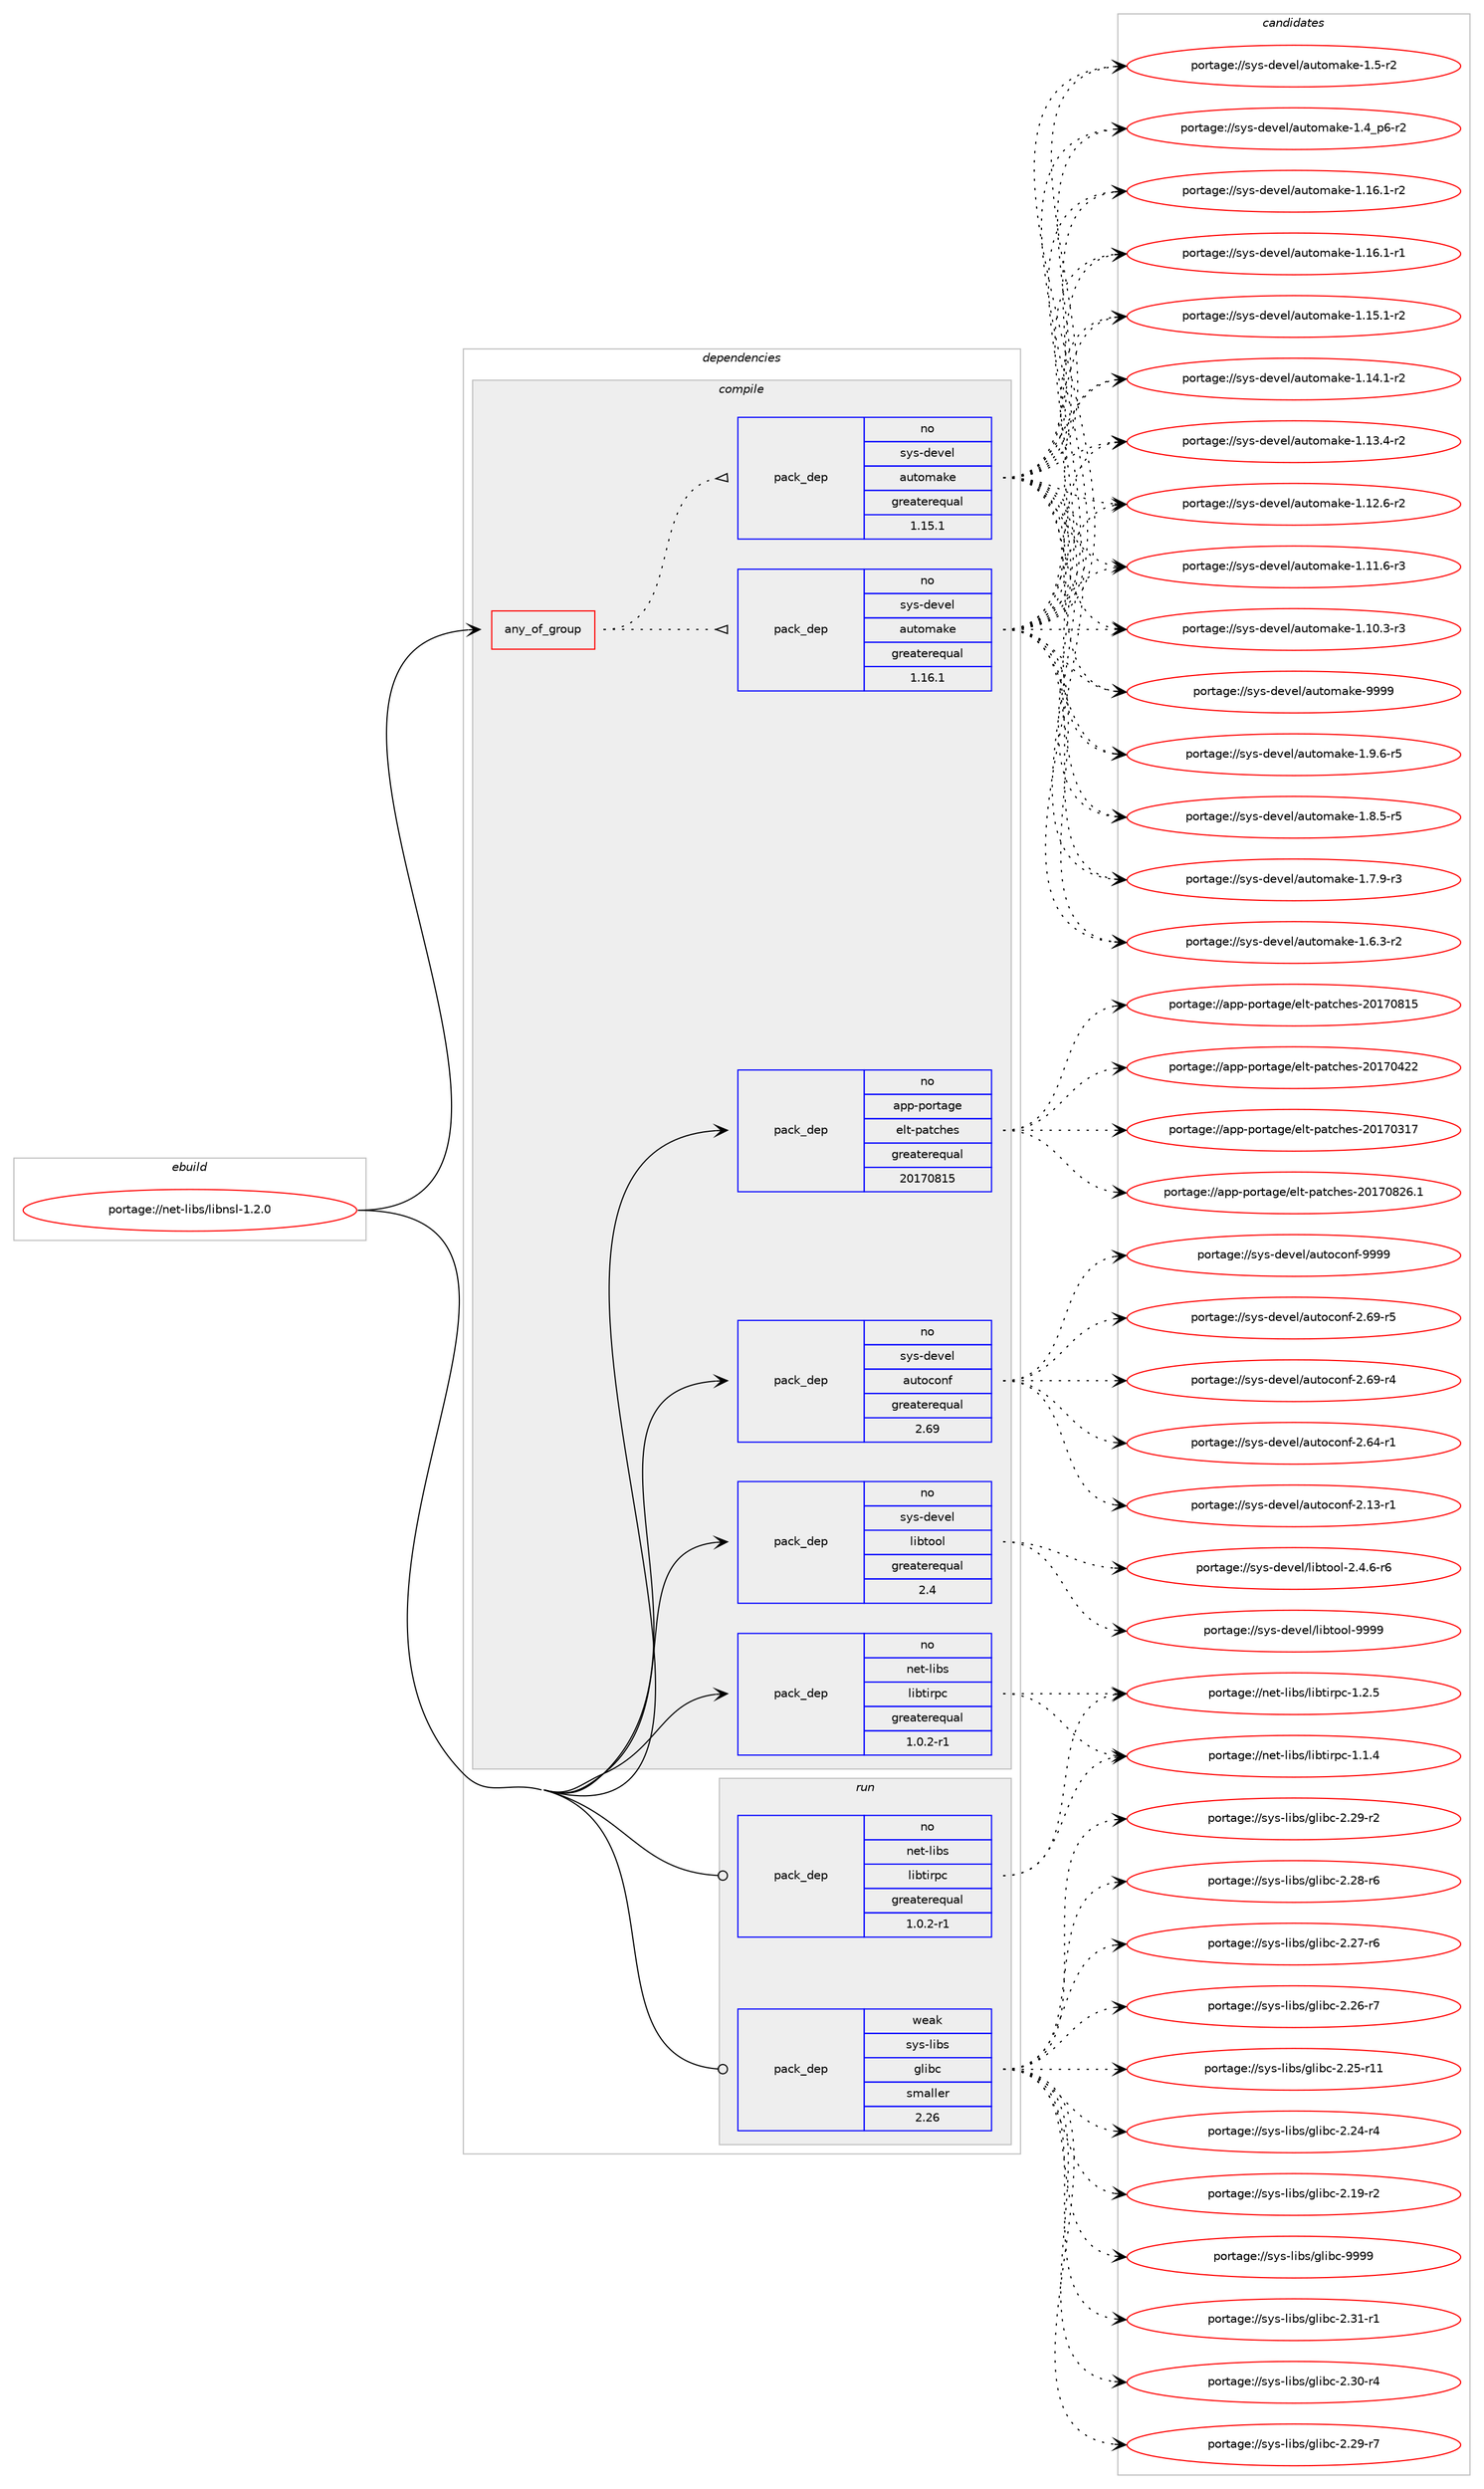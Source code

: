 digraph prolog {

# *************
# Graph options
# *************

newrank=true;
concentrate=true;
compound=true;
graph [rankdir=LR,fontname=Helvetica,fontsize=10,ranksep=1.5];#, ranksep=2.5, nodesep=0.2];
edge  [arrowhead=vee];
node  [fontname=Helvetica,fontsize=10];

# **********
# The ebuild
# **********

subgraph cluster_leftcol {
color=gray;
rank=same;
label=<<i>ebuild</i>>;
id [label="portage://net-libs/libnsl-1.2.0", color=red, width=4, href="../net-libs/libnsl-1.2.0.svg"];
}

# ****************
# The dependencies
# ****************

subgraph cluster_midcol {
color=gray;
label=<<i>dependencies</i>>;
subgraph cluster_compile {
fillcolor="#eeeeee";
style=filled;
label=<<i>compile</i>>;
subgraph any1168 {
dependency59084 [label=<<TABLE BORDER="0" CELLBORDER="1" CELLSPACING="0" CELLPADDING="4"><TR><TD CELLPADDING="10">any_of_group</TD></TR></TABLE>>, shape=none, color=red];subgraph pack46083 {
dependency59085 [label=<<TABLE BORDER="0" CELLBORDER="1" CELLSPACING="0" CELLPADDING="4" WIDTH="220"><TR><TD ROWSPAN="6" CELLPADDING="30">pack_dep</TD></TR><TR><TD WIDTH="110">no</TD></TR><TR><TD>sys-devel</TD></TR><TR><TD>automake</TD></TR><TR><TD>greaterequal</TD></TR><TR><TD>1.16.1</TD></TR></TABLE>>, shape=none, color=blue];
}
dependency59084:e -> dependency59085:w [weight=20,style="dotted",arrowhead="oinv"];
subgraph pack46084 {
dependency59086 [label=<<TABLE BORDER="0" CELLBORDER="1" CELLSPACING="0" CELLPADDING="4" WIDTH="220"><TR><TD ROWSPAN="6" CELLPADDING="30">pack_dep</TD></TR><TR><TD WIDTH="110">no</TD></TR><TR><TD>sys-devel</TD></TR><TR><TD>automake</TD></TR><TR><TD>greaterequal</TD></TR><TR><TD>1.15.1</TD></TR></TABLE>>, shape=none, color=blue];
}
dependency59084:e -> dependency59086:w [weight=20,style="dotted",arrowhead="oinv"];
}
id:e -> dependency59084:w [weight=20,style="solid",arrowhead="vee"];
subgraph pack46085 {
dependency59087 [label=<<TABLE BORDER="0" CELLBORDER="1" CELLSPACING="0" CELLPADDING="4" WIDTH="220"><TR><TD ROWSPAN="6" CELLPADDING="30">pack_dep</TD></TR><TR><TD WIDTH="110">no</TD></TR><TR><TD>app-portage</TD></TR><TR><TD>elt-patches</TD></TR><TR><TD>greaterequal</TD></TR><TR><TD>20170815</TD></TR></TABLE>>, shape=none, color=blue];
}
id:e -> dependency59087:w [weight=20,style="solid",arrowhead="vee"];
subgraph pack46086 {
dependency59088 [label=<<TABLE BORDER="0" CELLBORDER="1" CELLSPACING="0" CELLPADDING="4" WIDTH="220"><TR><TD ROWSPAN="6" CELLPADDING="30">pack_dep</TD></TR><TR><TD WIDTH="110">no</TD></TR><TR><TD>net-libs</TD></TR><TR><TD>libtirpc</TD></TR><TR><TD>greaterequal</TD></TR><TR><TD>1.0.2-r1</TD></TR></TABLE>>, shape=none, color=blue];
}
id:e -> dependency59088:w [weight=20,style="solid",arrowhead="vee"];
subgraph pack46087 {
dependency59089 [label=<<TABLE BORDER="0" CELLBORDER="1" CELLSPACING="0" CELLPADDING="4" WIDTH="220"><TR><TD ROWSPAN="6" CELLPADDING="30">pack_dep</TD></TR><TR><TD WIDTH="110">no</TD></TR><TR><TD>sys-devel</TD></TR><TR><TD>autoconf</TD></TR><TR><TD>greaterequal</TD></TR><TR><TD>2.69</TD></TR></TABLE>>, shape=none, color=blue];
}
id:e -> dependency59089:w [weight=20,style="solid",arrowhead="vee"];
subgraph pack46088 {
dependency59090 [label=<<TABLE BORDER="0" CELLBORDER="1" CELLSPACING="0" CELLPADDING="4" WIDTH="220"><TR><TD ROWSPAN="6" CELLPADDING="30">pack_dep</TD></TR><TR><TD WIDTH="110">no</TD></TR><TR><TD>sys-devel</TD></TR><TR><TD>libtool</TD></TR><TR><TD>greaterequal</TD></TR><TR><TD>2.4</TD></TR></TABLE>>, shape=none, color=blue];
}
id:e -> dependency59090:w [weight=20,style="solid",arrowhead="vee"];
}
subgraph cluster_compileandrun {
fillcolor="#eeeeee";
style=filled;
label=<<i>compile and run</i>>;
}
subgraph cluster_run {
fillcolor="#eeeeee";
style=filled;
label=<<i>run</i>>;
subgraph pack46089 {
dependency59091 [label=<<TABLE BORDER="0" CELLBORDER="1" CELLSPACING="0" CELLPADDING="4" WIDTH="220"><TR><TD ROWSPAN="6" CELLPADDING="30">pack_dep</TD></TR><TR><TD WIDTH="110">no</TD></TR><TR><TD>net-libs</TD></TR><TR><TD>libtirpc</TD></TR><TR><TD>greaterequal</TD></TR><TR><TD>1.0.2-r1</TD></TR></TABLE>>, shape=none, color=blue];
}
id:e -> dependency59091:w [weight=20,style="solid",arrowhead="odot"];
subgraph pack46090 {
dependency59092 [label=<<TABLE BORDER="0" CELLBORDER="1" CELLSPACING="0" CELLPADDING="4" WIDTH="220"><TR><TD ROWSPAN="6" CELLPADDING="30">pack_dep</TD></TR><TR><TD WIDTH="110">weak</TD></TR><TR><TD>sys-libs</TD></TR><TR><TD>glibc</TD></TR><TR><TD>smaller</TD></TR><TR><TD>2.26</TD></TR></TABLE>>, shape=none, color=blue];
}
id:e -> dependency59092:w [weight=20,style="solid",arrowhead="odot"];
}
}

# **************
# The candidates
# **************

subgraph cluster_choices {
rank=same;
color=gray;
label=<<i>candidates</i>>;

subgraph choice46083 {
color=black;
nodesep=1;
choice115121115451001011181011084797117116111109971071014557575757 [label="portage://sys-devel/automake-9999", color=red, width=4,href="../sys-devel/automake-9999.svg"];
choice115121115451001011181011084797117116111109971071014549465746544511453 [label="portage://sys-devel/automake-1.9.6-r5", color=red, width=4,href="../sys-devel/automake-1.9.6-r5.svg"];
choice115121115451001011181011084797117116111109971071014549465646534511453 [label="portage://sys-devel/automake-1.8.5-r5", color=red, width=4,href="../sys-devel/automake-1.8.5-r5.svg"];
choice115121115451001011181011084797117116111109971071014549465546574511451 [label="portage://sys-devel/automake-1.7.9-r3", color=red, width=4,href="../sys-devel/automake-1.7.9-r3.svg"];
choice115121115451001011181011084797117116111109971071014549465446514511450 [label="portage://sys-devel/automake-1.6.3-r2", color=red, width=4,href="../sys-devel/automake-1.6.3-r2.svg"];
choice11512111545100101118101108479711711611110997107101454946534511450 [label="portage://sys-devel/automake-1.5-r2", color=red, width=4,href="../sys-devel/automake-1.5-r2.svg"];
choice115121115451001011181011084797117116111109971071014549465295112544511450 [label="portage://sys-devel/automake-1.4_p6-r2", color=red, width=4,href="../sys-devel/automake-1.4_p6-r2.svg"];
choice11512111545100101118101108479711711611110997107101454946495446494511450 [label="portage://sys-devel/automake-1.16.1-r2", color=red, width=4,href="../sys-devel/automake-1.16.1-r2.svg"];
choice11512111545100101118101108479711711611110997107101454946495446494511449 [label="portage://sys-devel/automake-1.16.1-r1", color=red, width=4,href="../sys-devel/automake-1.16.1-r1.svg"];
choice11512111545100101118101108479711711611110997107101454946495346494511450 [label="portage://sys-devel/automake-1.15.1-r2", color=red, width=4,href="../sys-devel/automake-1.15.1-r2.svg"];
choice11512111545100101118101108479711711611110997107101454946495246494511450 [label="portage://sys-devel/automake-1.14.1-r2", color=red, width=4,href="../sys-devel/automake-1.14.1-r2.svg"];
choice11512111545100101118101108479711711611110997107101454946495146524511450 [label="portage://sys-devel/automake-1.13.4-r2", color=red, width=4,href="../sys-devel/automake-1.13.4-r2.svg"];
choice11512111545100101118101108479711711611110997107101454946495046544511450 [label="portage://sys-devel/automake-1.12.6-r2", color=red, width=4,href="../sys-devel/automake-1.12.6-r2.svg"];
choice11512111545100101118101108479711711611110997107101454946494946544511451 [label="portage://sys-devel/automake-1.11.6-r3", color=red, width=4,href="../sys-devel/automake-1.11.6-r3.svg"];
choice11512111545100101118101108479711711611110997107101454946494846514511451 [label="portage://sys-devel/automake-1.10.3-r3", color=red, width=4,href="../sys-devel/automake-1.10.3-r3.svg"];
dependency59085:e -> choice115121115451001011181011084797117116111109971071014557575757:w [style=dotted,weight="100"];
dependency59085:e -> choice115121115451001011181011084797117116111109971071014549465746544511453:w [style=dotted,weight="100"];
dependency59085:e -> choice115121115451001011181011084797117116111109971071014549465646534511453:w [style=dotted,weight="100"];
dependency59085:e -> choice115121115451001011181011084797117116111109971071014549465546574511451:w [style=dotted,weight="100"];
dependency59085:e -> choice115121115451001011181011084797117116111109971071014549465446514511450:w [style=dotted,weight="100"];
dependency59085:e -> choice11512111545100101118101108479711711611110997107101454946534511450:w [style=dotted,weight="100"];
dependency59085:e -> choice115121115451001011181011084797117116111109971071014549465295112544511450:w [style=dotted,weight="100"];
dependency59085:e -> choice11512111545100101118101108479711711611110997107101454946495446494511450:w [style=dotted,weight="100"];
dependency59085:e -> choice11512111545100101118101108479711711611110997107101454946495446494511449:w [style=dotted,weight="100"];
dependency59085:e -> choice11512111545100101118101108479711711611110997107101454946495346494511450:w [style=dotted,weight="100"];
dependency59085:e -> choice11512111545100101118101108479711711611110997107101454946495246494511450:w [style=dotted,weight="100"];
dependency59085:e -> choice11512111545100101118101108479711711611110997107101454946495146524511450:w [style=dotted,weight="100"];
dependency59085:e -> choice11512111545100101118101108479711711611110997107101454946495046544511450:w [style=dotted,weight="100"];
dependency59085:e -> choice11512111545100101118101108479711711611110997107101454946494946544511451:w [style=dotted,weight="100"];
dependency59085:e -> choice11512111545100101118101108479711711611110997107101454946494846514511451:w [style=dotted,weight="100"];
}
subgraph choice46084 {
color=black;
nodesep=1;
choice115121115451001011181011084797117116111109971071014557575757 [label="portage://sys-devel/automake-9999", color=red, width=4,href="../sys-devel/automake-9999.svg"];
choice115121115451001011181011084797117116111109971071014549465746544511453 [label="portage://sys-devel/automake-1.9.6-r5", color=red, width=4,href="../sys-devel/automake-1.9.6-r5.svg"];
choice115121115451001011181011084797117116111109971071014549465646534511453 [label="portage://sys-devel/automake-1.8.5-r5", color=red, width=4,href="../sys-devel/automake-1.8.5-r5.svg"];
choice115121115451001011181011084797117116111109971071014549465546574511451 [label="portage://sys-devel/automake-1.7.9-r3", color=red, width=4,href="../sys-devel/automake-1.7.9-r3.svg"];
choice115121115451001011181011084797117116111109971071014549465446514511450 [label="portage://sys-devel/automake-1.6.3-r2", color=red, width=4,href="../sys-devel/automake-1.6.3-r2.svg"];
choice11512111545100101118101108479711711611110997107101454946534511450 [label="portage://sys-devel/automake-1.5-r2", color=red, width=4,href="../sys-devel/automake-1.5-r2.svg"];
choice115121115451001011181011084797117116111109971071014549465295112544511450 [label="portage://sys-devel/automake-1.4_p6-r2", color=red, width=4,href="../sys-devel/automake-1.4_p6-r2.svg"];
choice11512111545100101118101108479711711611110997107101454946495446494511450 [label="portage://sys-devel/automake-1.16.1-r2", color=red, width=4,href="../sys-devel/automake-1.16.1-r2.svg"];
choice11512111545100101118101108479711711611110997107101454946495446494511449 [label="portage://sys-devel/automake-1.16.1-r1", color=red, width=4,href="../sys-devel/automake-1.16.1-r1.svg"];
choice11512111545100101118101108479711711611110997107101454946495346494511450 [label="portage://sys-devel/automake-1.15.1-r2", color=red, width=4,href="../sys-devel/automake-1.15.1-r2.svg"];
choice11512111545100101118101108479711711611110997107101454946495246494511450 [label="portage://sys-devel/automake-1.14.1-r2", color=red, width=4,href="../sys-devel/automake-1.14.1-r2.svg"];
choice11512111545100101118101108479711711611110997107101454946495146524511450 [label="portage://sys-devel/automake-1.13.4-r2", color=red, width=4,href="../sys-devel/automake-1.13.4-r2.svg"];
choice11512111545100101118101108479711711611110997107101454946495046544511450 [label="portage://sys-devel/automake-1.12.6-r2", color=red, width=4,href="../sys-devel/automake-1.12.6-r2.svg"];
choice11512111545100101118101108479711711611110997107101454946494946544511451 [label="portage://sys-devel/automake-1.11.6-r3", color=red, width=4,href="../sys-devel/automake-1.11.6-r3.svg"];
choice11512111545100101118101108479711711611110997107101454946494846514511451 [label="portage://sys-devel/automake-1.10.3-r3", color=red, width=4,href="../sys-devel/automake-1.10.3-r3.svg"];
dependency59086:e -> choice115121115451001011181011084797117116111109971071014557575757:w [style=dotted,weight="100"];
dependency59086:e -> choice115121115451001011181011084797117116111109971071014549465746544511453:w [style=dotted,weight="100"];
dependency59086:e -> choice115121115451001011181011084797117116111109971071014549465646534511453:w [style=dotted,weight="100"];
dependency59086:e -> choice115121115451001011181011084797117116111109971071014549465546574511451:w [style=dotted,weight="100"];
dependency59086:e -> choice115121115451001011181011084797117116111109971071014549465446514511450:w [style=dotted,weight="100"];
dependency59086:e -> choice11512111545100101118101108479711711611110997107101454946534511450:w [style=dotted,weight="100"];
dependency59086:e -> choice115121115451001011181011084797117116111109971071014549465295112544511450:w [style=dotted,weight="100"];
dependency59086:e -> choice11512111545100101118101108479711711611110997107101454946495446494511450:w [style=dotted,weight="100"];
dependency59086:e -> choice11512111545100101118101108479711711611110997107101454946495446494511449:w [style=dotted,weight="100"];
dependency59086:e -> choice11512111545100101118101108479711711611110997107101454946495346494511450:w [style=dotted,weight="100"];
dependency59086:e -> choice11512111545100101118101108479711711611110997107101454946495246494511450:w [style=dotted,weight="100"];
dependency59086:e -> choice11512111545100101118101108479711711611110997107101454946495146524511450:w [style=dotted,weight="100"];
dependency59086:e -> choice11512111545100101118101108479711711611110997107101454946495046544511450:w [style=dotted,weight="100"];
dependency59086:e -> choice11512111545100101118101108479711711611110997107101454946494946544511451:w [style=dotted,weight="100"];
dependency59086:e -> choice11512111545100101118101108479711711611110997107101454946494846514511451:w [style=dotted,weight="100"];
}
subgraph choice46085 {
color=black;
nodesep=1;
choice971121124511211111411697103101471011081164511297116991041011154550484955485650544649 [label="portage://app-portage/elt-patches-20170826.1", color=red, width=4,href="../app-portage/elt-patches-20170826.1.svg"];
choice97112112451121111141169710310147101108116451129711699104101115455048495548564953 [label="portage://app-portage/elt-patches-20170815", color=red, width=4,href="../app-portage/elt-patches-20170815.svg"];
choice97112112451121111141169710310147101108116451129711699104101115455048495548525050 [label="portage://app-portage/elt-patches-20170422", color=red, width=4,href="../app-portage/elt-patches-20170422.svg"];
choice97112112451121111141169710310147101108116451129711699104101115455048495548514955 [label="portage://app-portage/elt-patches-20170317", color=red, width=4,href="../app-portage/elt-patches-20170317.svg"];
dependency59087:e -> choice971121124511211111411697103101471011081164511297116991041011154550484955485650544649:w [style=dotted,weight="100"];
dependency59087:e -> choice97112112451121111141169710310147101108116451129711699104101115455048495548564953:w [style=dotted,weight="100"];
dependency59087:e -> choice97112112451121111141169710310147101108116451129711699104101115455048495548525050:w [style=dotted,weight="100"];
dependency59087:e -> choice97112112451121111141169710310147101108116451129711699104101115455048495548514955:w [style=dotted,weight="100"];
}
subgraph choice46086 {
color=black;
nodesep=1;
choice1101011164510810598115471081059811610511411299454946504653 [label="portage://net-libs/libtirpc-1.2.5", color=red, width=4,href="../net-libs/libtirpc-1.2.5.svg"];
choice1101011164510810598115471081059811610511411299454946494652 [label="portage://net-libs/libtirpc-1.1.4", color=red, width=4,href="../net-libs/libtirpc-1.1.4.svg"];
dependency59088:e -> choice1101011164510810598115471081059811610511411299454946504653:w [style=dotted,weight="100"];
dependency59088:e -> choice1101011164510810598115471081059811610511411299454946494652:w [style=dotted,weight="100"];
}
subgraph choice46087 {
color=black;
nodesep=1;
choice115121115451001011181011084797117116111991111101024557575757 [label="portage://sys-devel/autoconf-9999", color=red, width=4,href="../sys-devel/autoconf-9999.svg"];
choice1151211154510010111810110847971171161119911111010245504654574511453 [label="portage://sys-devel/autoconf-2.69-r5", color=red, width=4,href="../sys-devel/autoconf-2.69-r5.svg"];
choice1151211154510010111810110847971171161119911111010245504654574511452 [label="portage://sys-devel/autoconf-2.69-r4", color=red, width=4,href="../sys-devel/autoconf-2.69-r4.svg"];
choice1151211154510010111810110847971171161119911111010245504654524511449 [label="portage://sys-devel/autoconf-2.64-r1", color=red, width=4,href="../sys-devel/autoconf-2.64-r1.svg"];
choice1151211154510010111810110847971171161119911111010245504649514511449 [label="portage://sys-devel/autoconf-2.13-r1", color=red, width=4,href="../sys-devel/autoconf-2.13-r1.svg"];
dependency59089:e -> choice115121115451001011181011084797117116111991111101024557575757:w [style=dotted,weight="100"];
dependency59089:e -> choice1151211154510010111810110847971171161119911111010245504654574511453:w [style=dotted,weight="100"];
dependency59089:e -> choice1151211154510010111810110847971171161119911111010245504654574511452:w [style=dotted,weight="100"];
dependency59089:e -> choice1151211154510010111810110847971171161119911111010245504654524511449:w [style=dotted,weight="100"];
dependency59089:e -> choice1151211154510010111810110847971171161119911111010245504649514511449:w [style=dotted,weight="100"];
}
subgraph choice46088 {
color=black;
nodesep=1;
choice1151211154510010111810110847108105981161111111084557575757 [label="portage://sys-devel/libtool-9999", color=red, width=4,href="../sys-devel/libtool-9999.svg"];
choice1151211154510010111810110847108105981161111111084550465246544511454 [label="portage://sys-devel/libtool-2.4.6-r6", color=red, width=4,href="../sys-devel/libtool-2.4.6-r6.svg"];
dependency59090:e -> choice1151211154510010111810110847108105981161111111084557575757:w [style=dotted,weight="100"];
dependency59090:e -> choice1151211154510010111810110847108105981161111111084550465246544511454:w [style=dotted,weight="100"];
}
subgraph choice46089 {
color=black;
nodesep=1;
choice1101011164510810598115471081059811610511411299454946504653 [label="portage://net-libs/libtirpc-1.2.5", color=red, width=4,href="../net-libs/libtirpc-1.2.5.svg"];
choice1101011164510810598115471081059811610511411299454946494652 [label="portage://net-libs/libtirpc-1.1.4", color=red, width=4,href="../net-libs/libtirpc-1.1.4.svg"];
dependency59091:e -> choice1101011164510810598115471081059811610511411299454946504653:w [style=dotted,weight="100"];
dependency59091:e -> choice1101011164510810598115471081059811610511411299454946494652:w [style=dotted,weight="100"];
}
subgraph choice46090 {
color=black;
nodesep=1;
choice11512111545108105981154710310810598994557575757 [label="portage://sys-libs/glibc-9999", color=red, width=4,href="../sys-libs/glibc-9999.svg"];
choice115121115451081059811547103108105989945504651494511449 [label="portage://sys-libs/glibc-2.31-r1", color=red, width=4,href="../sys-libs/glibc-2.31-r1.svg"];
choice115121115451081059811547103108105989945504651484511452 [label="portage://sys-libs/glibc-2.30-r4", color=red, width=4,href="../sys-libs/glibc-2.30-r4.svg"];
choice115121115451081059811547103108105989945504650574511455 [label="portage://sys-libs/glibc-2.29-r7", color=red, width=4,href="../sys-libs/glibc-2.29-r7.svg"];
choice115121115451081059811547103108105989945504650574511450 [label="portage://sys-libs/glibc-2.29-r2", color=red, width=4,href="../sys-libs/glibc-2.29-r2.svg"];
choice115121115451081059811547103108105989945504650564511454 [label="portage://sys-libs/glibc-2.28-r6", color=red, width=4,href="../sys-libs/glibc-2.28-r6.svg"];
choice115121115451081059811547103108105989945504650554511454 [label="portage://sys-libs/glibc-2.27-r6", color=red, width=4,href="../sys-libs/glibc-2.27-r6.svg"];
choice115121115451081059811547103108105989945504650544511455 [label="portage://sys-libs/glibc-2.26-r7", color=red, width=4,href="../sys-libs/glibc-2.26-r7.svg"];
choice11512111545108105981154710310810598994550465053451144949 [label="portage://sys-libs/glibc-2.25-r11", color=red, width=4,href="../sys-libs/glibc-2.25-r11.svg"];
choice115121115451081059811547103108105989945504650524511452 [label="portage://sys-libs/glibc-2.24-r4", color=red, width=4,href="../sys-libs/glibc-2.24-r4.svg"];
choice115121115451081059811547103108105989945504649574511450 [label="portage://sys-libs/glibc-2.19-r2", color=red, width=4,href="../sys-libs/glibc-2.19-r2.svg"];
dependency59092:e -> choice11512111545108105981154710310810598994557575757:w [style=dotted,weight="100"];
dependency59092:e -> choice115121115451081059811547103108105989945504651494511449:w [style=dotted,weight="100"];
dependency59092:e -> choice115121115451081059811547103108105989945504651484511452:w [style=dotted,weight="100"];
dependency59092:e -> choice115121115451081059811547103108105989945504650574511455:w [style=dotted,weight="100"];
dependency59092:e -> choice115121115451081059811547103108105989945504650574511450:w [style=dotted,weight="100"];
dependency59092:e -> choice115121115451081059811547103108105989945504650564511454:w [style=dotted,weight="100"];
dependency59092:e -> choice115121115451081059811547103108105989945504650554511454:w [style=dotted,weight="100"];
dependency59092:e -> choice115121115451081059811547103108105989945504650544511455:w [style=dotted,weight="100"];
dependency59092:e -> choice11512111545108105981154710310810598994550465053451144949:w [style=dotted,weight="100"];
dependency59092:e -> choice115121115451081059811547103108105989945504650524511452:w [style=dotted,weight="100"];
dependency59092:e -> choice115121115451081059811547103108105989945504649574511450:w [style=dotted,weight="100"];
}
}

}
